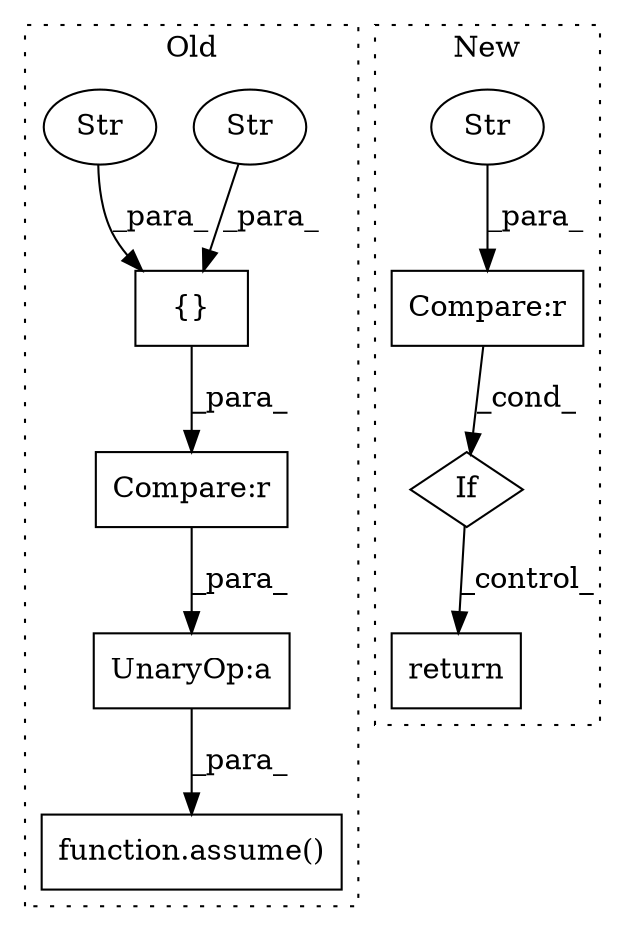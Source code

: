 digraph G {
subgraph cluster0 {
1 [label="function.assume()" a="75" s="11228,11265" l="7,1" shape="box"];
3 [label="UnaryOp:a" a="61" s="11235" l="30" shape="box"];
7 [label="Compare:r" a="40" s="11239" l="26" shape="box"];
8 [label="{}" a="59" s="11246,11263" l="1,0" shape="box"];
9 [label="Str" a="66" s="11256" l="7" shape="ellipse"];
10 [label="Str" a="66" s="11247" l="7" shape="ellipse"];
label = "Old";
style="dotted";
}
subgraph cluster1 {
2 [label="If" a="96" s="11219" l="3" shape="diamond"];
4 [label="return" a="93" s="11245" l="6" shape="box"];
5 [label="Compare:r" a="40" s="11222" l="13" shape="box"];
6 [label="Str" a="66" s="11228" l="7" shape="ellipse"];
label = "New";
style="dotted";
}
2 -> 4 [label="_control_"];
3 -> 1 [label="_para_"];
5 -> 2 [label="_cond_"];
6 -> 5 [label="_para_"];
7 -> 3 [label="_para_"];
8 -> 7 [label="_para_"];
9 -> 8 [label="_para_"];
10 -> 8 [label="_para_"];
}